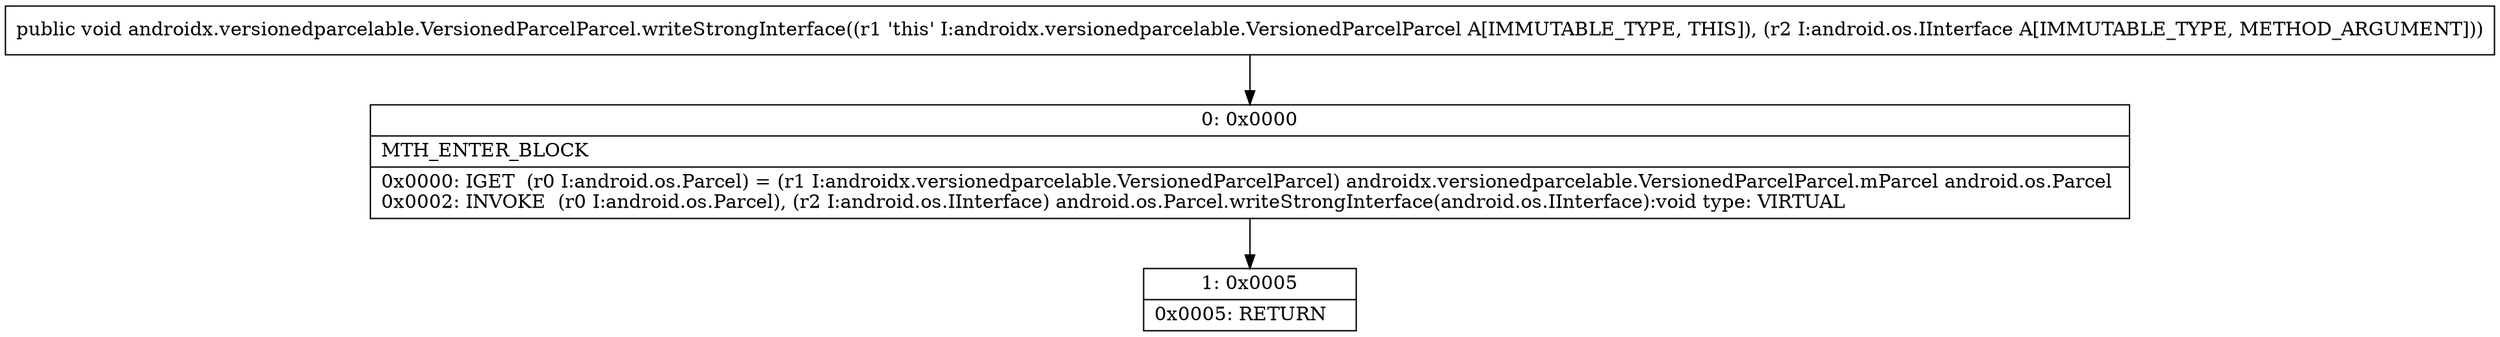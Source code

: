 digraph "CFG forandroidx.versionedparcelable.VersionedParcelParcel.writeStrongInterface(Landroid\/os\/IInterface;)V" {
Node_0 [shape=record,label="{0\:\ 0x0000|MTH_ENTER_BLOCK\l|0x0000: IGET  (r0 I:android.os.Parcel) = (r1 I:androidx.versionedparcelable.VersionedParcelParcel) androidx.versionedparcelable.VersionedParcelParcel.mParcel android.os.Parcel \l0x0002: INVOKE  (r0 I:android.os.Parcel), (r2 I:android.os.IInterface) android.os.Parcel.writeStrongInterface(android.os.IInterface):void type: VIRTUAL \l}"];
Node_1 [shape=record,label="{1\:\ 0x0005|0x0005: RETURN   \l}"];
MethodNode[shape=record,label="{public void androidx.versionedparcelable.VersionedParcelParcel.writeStrongInterface((r1 'this' I:androidx.versionedparcelable.VersionedParcelParcel A[IMMUTABLE_TYPE, THIS]), (r2 I:android.os.IInterface A[IMMUTABLE_TYPE, METHOD_ARGUMENT])) }"];
MethodNode -> Node_0;
Node_0 -> Node_1;
}

